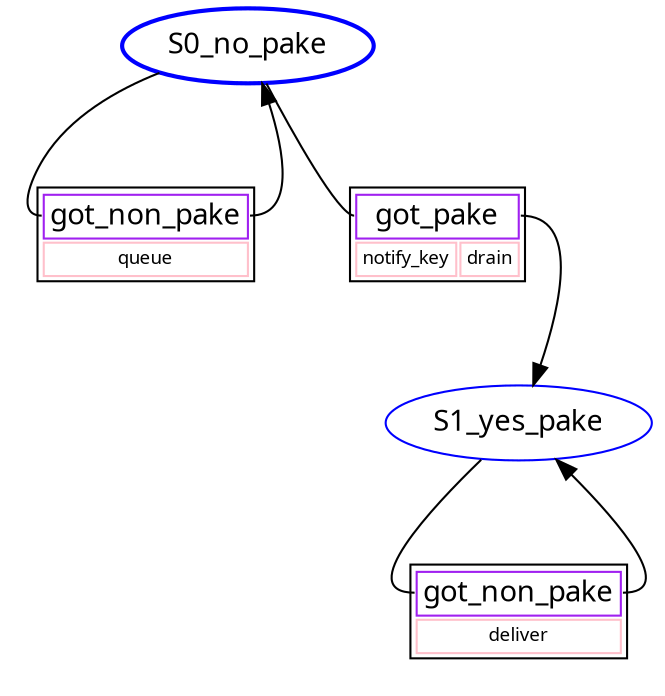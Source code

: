 digraph {
	graph [dpi=100 pack=true]
	node [fontname=Menlo]
	edge [fontname=Menlo]
	S1_yes_pake [color=blue fontame=Menlo shape=ellipse style=""]
	S0_no_pake [color=blue fontame="Menlo-Bold" shape=ellipse style=bold]
	t0 [label=<<table ><tr ><td color="purple" colspan="1" port="tableport"><font face="menlo-italic">got_non_pake</font></td></tr><tr ><td color="pink"><font point-size="9">deliver</font></td></tr></table>> margin=0.2 shape=none]
	S1_yes_pake -> t0:tableport:w [arrowhead=none]
	t0:tableport:e -> S1_yes_pake
	t1 [label=<<table ><tr ><td color="purple" colspan="1" port="tableport"><font face="menlo-italic">got_non_pake</font></td></tr><tr ><td color="pink"><font point-size="9">queue</font></td></tr></table>> margin=0.2 shape=none]
	S0_no_pake -> t1:tableport:w [arrowhead=none]
	t1:tableport:e -> S0_no_pake
	t2 [label=<<table ><tr ><td color="purple" colspan="2" port="tableport"><font face="menlo-italic">got_pake</font></td></tr><tr ><td color="pink"><font point-size="9">notify_key</font></td><td color="pink"><font point-size="9">drain</font></td></tr></table>> margin=0.2 shape=none]
	S0_no_pake -> t2:tableport:w [arrowhead=none]
	t2:tableport:e -> S1_yes_pake
}
